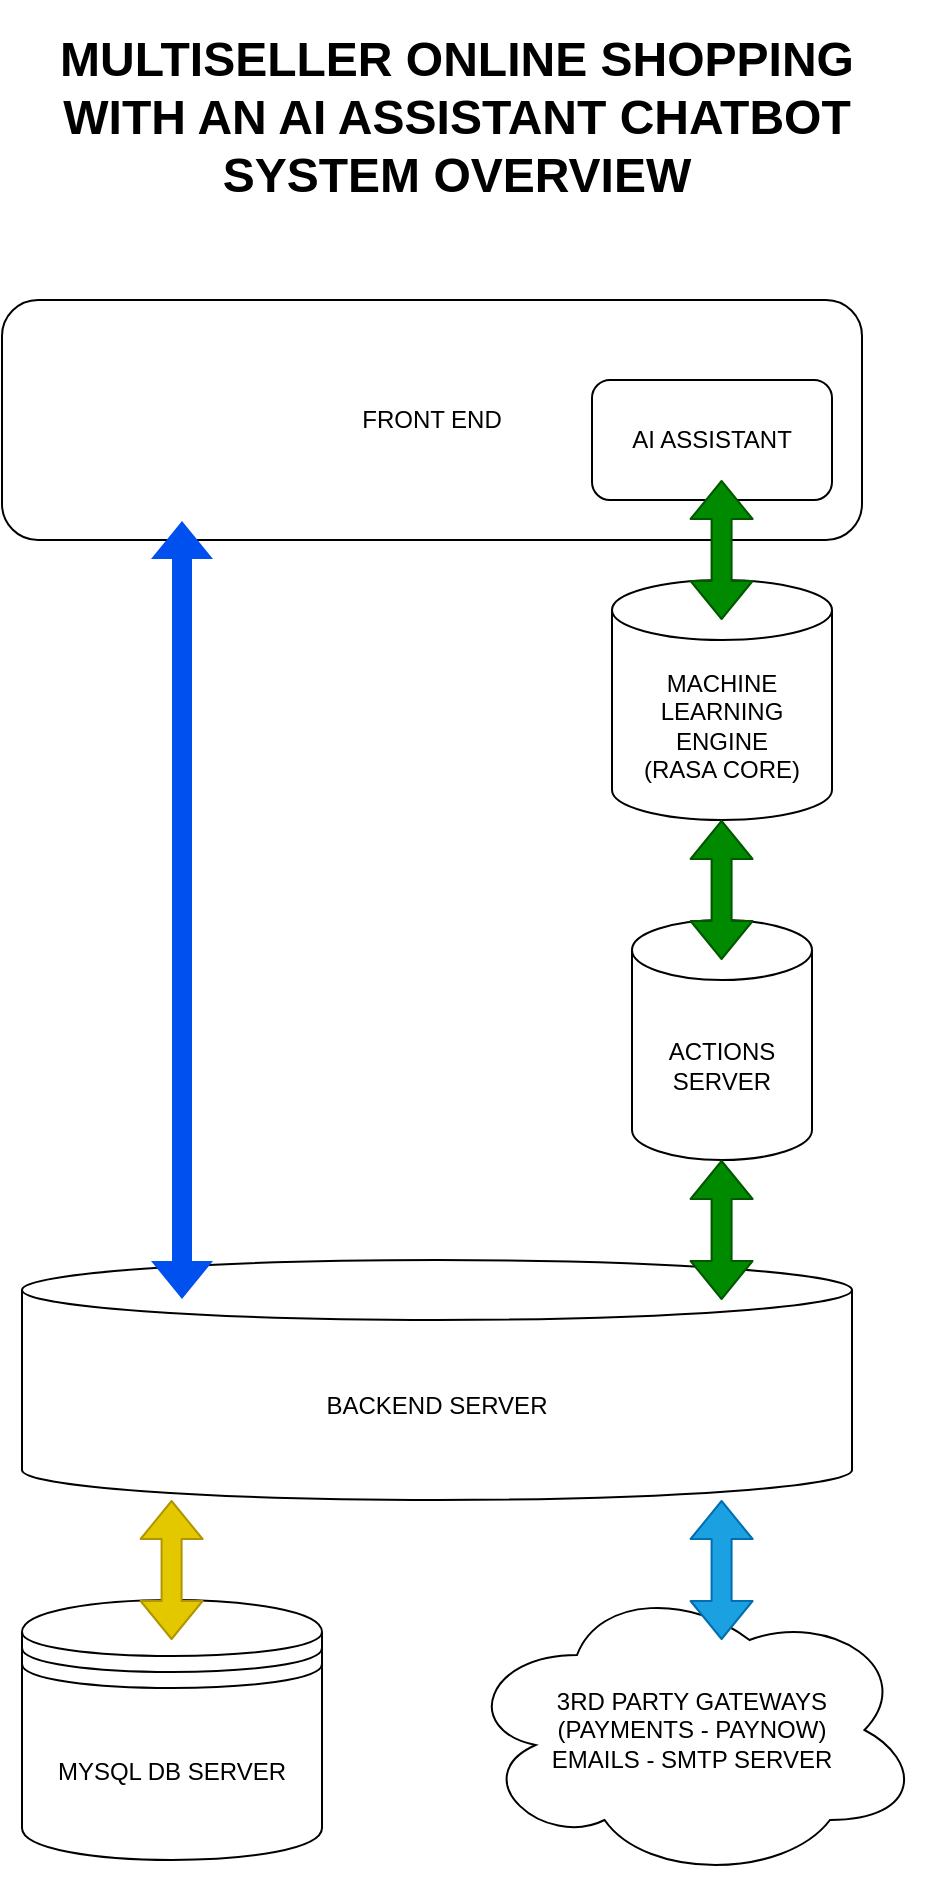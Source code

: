 <mxfile>
    <diagram id="mSSItPkg49ir_ZgxcZMZ" name="Page-1">
        <mxGraphModel dx="1008" dy="523" grid="1" gridSize="10" guides="1" tooltips="1" connect="1" arrows="1" fold="1" page="1" pageScale="1" pageWidth="850" pageHeight="1100" math="0" shadow="0">
            <root>
                <mxCell id="0"/>
                <mxCell id="1" parent="0"/>
                <mxCell id="2" value="FRONT END" style="rounded=1;whiteSpace=wrap;html=1;" parent="1" vertex="1">
                    <mxGeometry x="220" y="190" width="430" height="120" as="geometry"/>
                </mxCell>
                <mxCell id="3" value="AI ASSISTANT" style="rounded=1;whiteSpace=wrap;html=1;" parent="1" vertex="1">
                    <mxGeometry x="515" y="230" width="120" height="60" as="geometry"/>
                </mxCell>
                <mxCell id="6" value="&lt;span&gt;MACHINE LEARNING ENGINE&lt;/span&gt;&lt;br&gt;&lt;span&gt;(RASA CORE)&lt;/span&gt;" style="shape=cylinder3;whiteSpace=wrap;html=1;boundedLbl=1;backgroundOutline=1;size=15;" parent="1" vertex="1">
                    <mxGeometry x="525" y="330" width="110" height="120" as="geometry"/>
                </mxCell>
                <mxCell id="19" value="" style="edgeStyle=none;html=1;startArrow=block;" edge="1" parent="1" source="7" target="6">
                    <mxGeometry relative="1" as="geometry"/>
                </mxCell>
                <mxCell id="7" value="&lt;span&gt;ACTIONS SERVER&lt;/span&gt;" style="shape=cylinder3;whiteSpace=wrap;html=1;boundedLbl=1;backgroundOutline=1;size=15;" parent="1" vertex="1">
                    <mxGeometry x="535" y="500" width="90" height="120" as="geometry"/>
                </mxCell>
                <mxCell id="8" value="BACKEND SERVER" style="shape=cylinder3;whiteSpace=wrap;html=1;boundedLbl=1;backgroundOutline=1;size=15;" parent="1" vertex="1">
                    <mxGeometry x="230" y="670" width="415" height="120" as="geometry"/>
                </mxCell>
                <mxCell id="9" value="MYSQL DB SERVER" style="shape=datastore;whiteSpace=wrap;html=1;" parent="1" vertex="1">
                    <mxGeometry x="230" y="840" width="150" height="130" as="geometry"/>
                </mxCell>
                <mxCell id="10" value="3RD PARTY GATEWAYS&lt;br&gt;(PAYMENTS - PAYNOW)&lt;br&gt;EMAILS - SMTP SERVER" style="ellipse;shape=cloud;whiteSpace=wrap;html=1;" parent="1" vertex="1">
                    <mxGeometry x="450" y="830" width="230" height="150" as="geometry"/>
                </mxCell>
                <mxCell id="11" value="" style="shape=flexArrow;endArrow=classic;html=1;fillColor=#0050ef;strokeColor=none;startArrow=block;" parent="1" edge="1">
                    <mxGeometry width="50" height="50" relative="1" as="geometry">
                        <mxPoint x="310" y="300" as="sourcePoint"/>
                        <mxPoint x="310" y="690" as="targetPoint"/>
                    </mxGeometry>
                </mxCell>
                <mxCell id="12" value="" style="shape=flexArrow;endArrow=classic;html=1;fillColor=#008a00;strokeColor=#005700;startArrow=block;" parent="1" edge="1">
                    <mxGeometry width="50" height="50" relative="1" as="geometry">
                        <mxPoint x="579.79" y="280" as="sourcePoint"/>
                        <mxPoint x="579.79" y="350" as="targetPoint"/>
                    </mxGeometry>
                </mxCell>
                <mxCell id="13" value="" style="shape=flexArrow;endArrow=classic;html=1;fillColor=#008a00;strokeColor=#005700;startArrow=block;" parent="1" edge="1">
                    <mxGeometry width="50" height="50" relative="1" as="geometry">
                        <mxPoint x="579.79" y="450" as="sourcePoint"/>
                        <mxPoint x="579.79" y="520" as="targetPoint"/>
                    </mxGeometry>
                </mxCell>
                <mxCell id="14" value="" style="shape=flexArrow;endArrow=classic;html=1;fillColor=#008a00;strokeColor=#005700;startArrow=block;" parent="1" edge="1">
                    <mxGeometry width="50" height="50" relative="1" as="geometry">
                        <mxPoint x="579.79" y="620" as="sourcePoint"/>
                        <mxPoint x="579.79" y="690" as="targetPoint"/>
                    </mxGeometry>
                </mxCell>
                <mxCell id="15" value="" style="shape=flexArrow;endArrow=classic;html=1;fillColor=#e3c800;strokeColor=#B09500;startArrow=block;" parent="1" edge="1">
                    <mxGeometry width="50" height="50" relative="1" as="geometry">
                        <mxPoint x="304.79" y="790" as="sourcePoint"/>
                        <mxPoint x="304.79" y="860" as="targetPoint"/>
                    </mxGeometry>
                </mxCell>
                <mxCell id="16" value="" style="shape=flexArrow;endArrow=classic;html=1;fillColor=#1ba1e2;strokeColor=#006EAF;startArrow=block;" parent="1" edge="1">
                    <mxGeometry width="50" height="50" relative="1" as="geometry">
                        <mxPoint x="579.79" y="790" as="sourcePoint"/>
                        <mxPoint x="579.79" y="860" as="targetPoint"/>
                    </mxGeometry>
                </mxCell>
                <mxCell id="18" value="&lt;h1&gt;MULTISELLER ONLINE SHOPPING WITH AN AI ASSISTANT CHATBOT SYSTEM OVERVIEW&lt;/h1&gt;" style="text;html=1;strokeColor=none;fillColor=none;spacing=5;spacingTop=-20;whiteSpace=wrap;overflow=hidden;rounded=0;align=center;" parent="1" vertex="1">
                    <mxGeometry x="220" y="50" width="455" height="120" as="geometry"/>
                </mxCell>
            </root>
        </mxGraphModel>
    </diagram>
</mxfile>